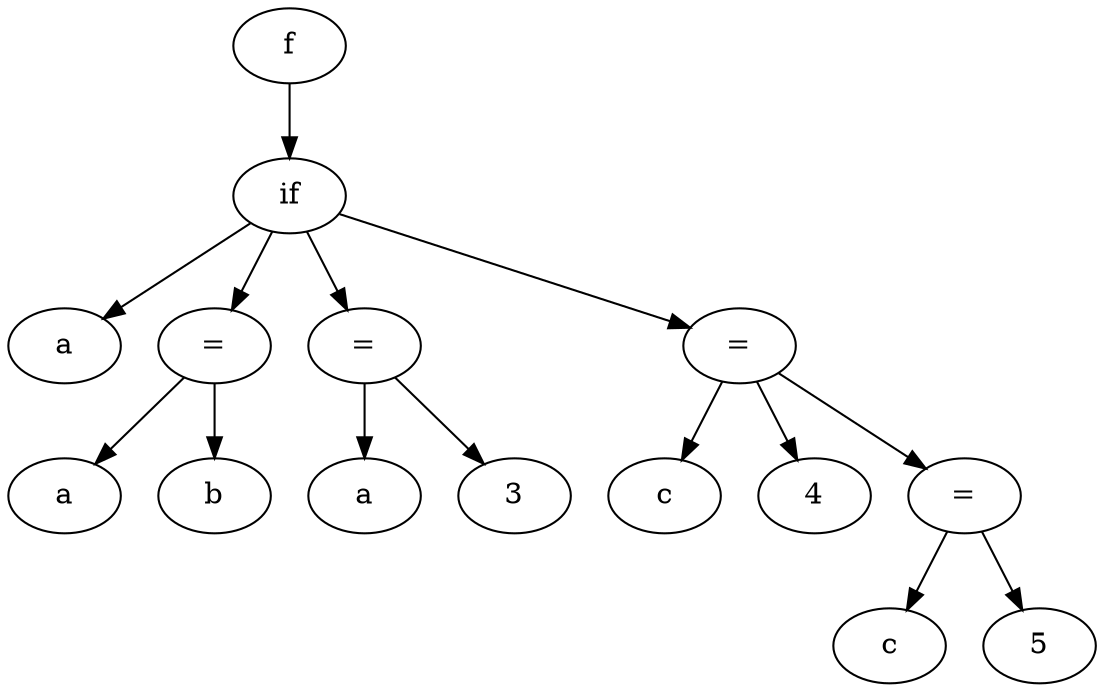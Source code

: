 # Executado assim: ./output2dot.sh 
# https://graphviz.org/doc/info/lang.html
digraph {
  x5565a7215370 -> x5565a7215620
  x5565a7215620 -> x5565a72154a0
  x5565a72154a0 [label="a"]
  x5565a7215620 -> x5565a7215580
  x5565a7215580 -> x5565a72155d0
  x5565a72155d0 [label="a"]
  x5565a7215580 -> x5565a7215550
  x5565a7215550 [label="b"]
  x5565a7215580 [label="="]
  x5565a7215620 -> x5565a7215740
  x5565a7215740 -> x5565a7215790
  x5565a7215790 [label="a"]
  x5565a7215740 -> x5565a7215710
  x5565a7215710 [label="3"]
  x5565a7215740 [label="="]
  x5565a7215620 -> x5565a7215890
  x5565a7215890 -> x5565a72158e0
  x5565a72158e0 [label="c"]
  x5565a7215890 -> x5565a7215860
  x5565a7215860 [label="4"]
  x5565a7215890 -> x5565a72159e0
  x5565a72159e0 -> x5565a7215a30
  x5565a7215a30 [label="c"]
  x5565a72159e0 -> x5565a72159b0
  x5565a72159b0 [label="5"]
  x5565a72159e0 [label="="]
  x5565a7215890 [label="="]
  x5565a7215620 [label="if"]
  x5565a7215370 [label="f"]
}
